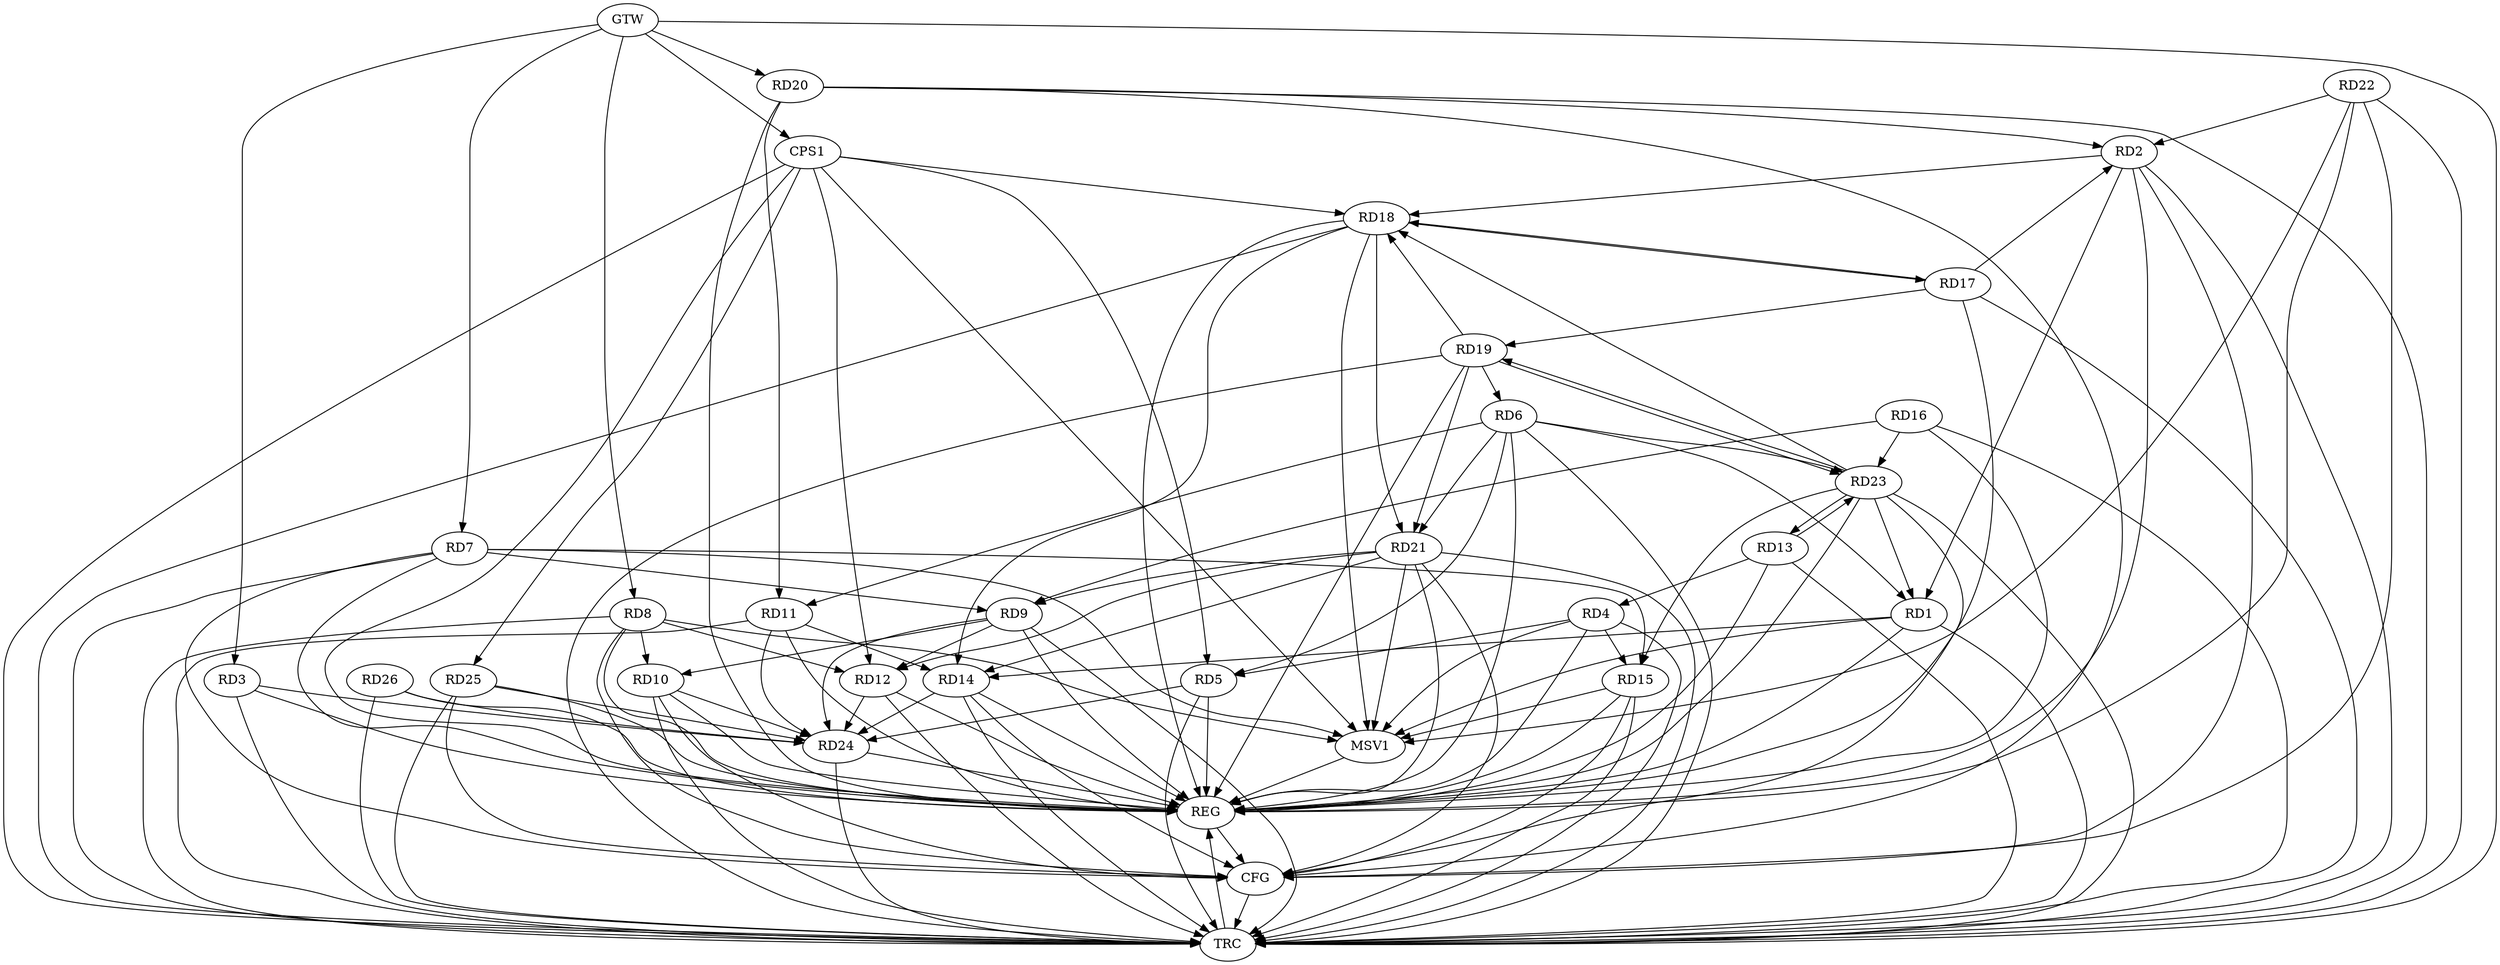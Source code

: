 strict digraph G {
  RD1 [ label="RD1" ];
  RD2 [ label="RD2" ];
  RD3 [ label="RD3" ];
  RD4 [ label="RD4" ];
  RD5 [ label="RD5" ];
  RD6 [ label="RD6" ];
  RD7 [ label="RD7" ];
  RD8 [ label="RD8" ];
  RD9 [ label="RD9" ];
  RD10 [ label="RD10" ];
  RD11 [ label="RD11" ];
  RD12 [ label="RD12" ];
  RD13 [ label="RD13" ];
  RD14 [ label="RD14" ];
  RD15 [ label="RD15" ];
  RD16 [ label="RD16" ];
  RD17 [ label="RD17" ];
  RD18 [ label="RD18" ];
  RD19 [ label="RD19" ];
  RD20 [ label="RD20" ];
  RD21 [ label="RD21" ];
  RD22 [ label="RD22" ];
  RD23 [ label="RD23" ];
  RD24 [ label="RD24" ];
  RD25 [ label="RD25" ];
  RD26 [ label="RD26" ];
  CPS1 [ label="CPS1" ];
  GTW [ label="GTW" ];
  REG [ label="REG" ];
  CFG [ label="CFG" ];
  TRC [ label="TRC" ];
  MSV1 [ label="MSV1" ];
  RD2 -> RD1;
  RD6 -> RD1;
  RD1 -> RD14;
  RD23 -> RD1;
  RD17 -> RD2;
  RD2 -> RD18;
  RD20 -> RD2;
  RD22 -> RD2;
  RD4 -> RD5;
  RD13 -> RD4;
  RD4 -> RD15;
  RD6 -> RD5;
  RD6 -> RD11;
  RD19 -> RD6;
  RD6 -> RD21;
  RD6 -> RD23;
  RD7 -> RD9;
  RD7 -> RD15;
  RD8 -> RD10;
  RD8 -> RD12;
  RD9 -> RD10;
  RD9 -> RD12;
  RD16 -> RD9;
  RD21 -> RD9;
  RD11 -> RD14;
  RD20 -> RD11;
  RD21 -> RD12;
  RD13 -> RD23;
  RD23 -> RD13;
  RD18 -> RD14;
  RD21 -> RD14;
  RD23 -> RD15;
  RD16 -> RD23;
  RD17 -> RD18;
  RD18 -> RD17;
  RD17 -> RD19;
  RD19 -> RD18;
  RD18 -> RD21;
  RD23 -> RD18;
  RD19 -> RD21;
  RD19 -> RD23;
  RD23 -> RD19;
  CPS1 -> RD5;
  CPS1 -> RD12;
  CPS1 -> RD25;
  CPS1 -> RD18;
  GTW -> RD3;
  GTW -> RD7;
  GTW -> RD8;
  GTW -> RD20;
  GTW -> CPS1;
  RD1 -> REG;
  RD2 -> REG;
  RD3 -> REG;
  RD4 -> REG;
  RD5 -> REG;
  RD6 -> REG;
  RD7 -> REG;
  RD8 -> REG;
  RD9 -> REG;
  RD10 -> REG;
  RD11 -> REG;
  RD12 -> REG;
  RD13 -> REG;
  RD14 -> REG;
  RD15 -> REG;
  RD16 -> REG;
  RD17 -> REG;
  RD18 -> REG;
  RD19 -> REG;
  RD20 -> REG;
  RD21 -> REG;
  RD22 -> REG;
  RD23 -> REG;
  RD24 -> REG;
  RD25 -> REG;
  RD26 -> REG;
  CPS1 -> REG;
  RD20 -> CFG;
  RD22 -> CFG;
  RD7 -> CFG;
  RD25 -> CFG;
  RD10 -> CFG;
  RD14 -> CFG;
  RD8 -> CFG;
  RD15 -> CFG;
  RD23 -> CFG;
  RD2 -> CFG;
  RD21 -> CFG;
  REG -> CFG;
  RD1 -> TRC;
  RD2 -> TRC;
  RD3 -> TRC;
  RD4 -> TRC;
  RD5 -> TRC;
  RD6 -> TRC;
  RD7 -> TRC;
  RD8 -> TRC;
  RD9 -> TRC;
  RD10 -> TRC;
  RD11 -> TRC;
  RD12 -> TRC;
  RD13 -> TRC;
  RD14 -> TRC;
  RD15 -> TRC;
  RD16 -> TRC;
  RD17 -> TRC;
  RD18 -> TRC;
  RD19 -> TRC;
  RD20 -> TRC;
  RD21 -> TRC;
  RD22 -> TRC;
  RD23 -> TRC;
  RD24 -> TRC;
  RD25 -> TRC;
  RD26 -> TRC;
  CPS1 -> TRC;
  GTW -> TRC;
  CFG -> TRC;
  TRC -> REG;
  RD10 -> RD24;
  RD11 -> RD24;
  RD5 -> RD24;
  RD3 -> RD24;
  RD9 -> RD24;
  RD12 -> RD24;
  RD25 -> RD24;
  RD14 -> RD24;
  RD26 -> RD24;
  RD1 -> MSV1;
  RD4 -> MSV1;
  RD7 -> MSV1;
  RD15 -> MSV1;
  RD21 -> MSV1;
  RD22 -> MSV1;
  CPS1 -> MSV1;
  RD18 -> MSV1;
  RD8 -> MSV1;
  MSV1 -> REG;
}
